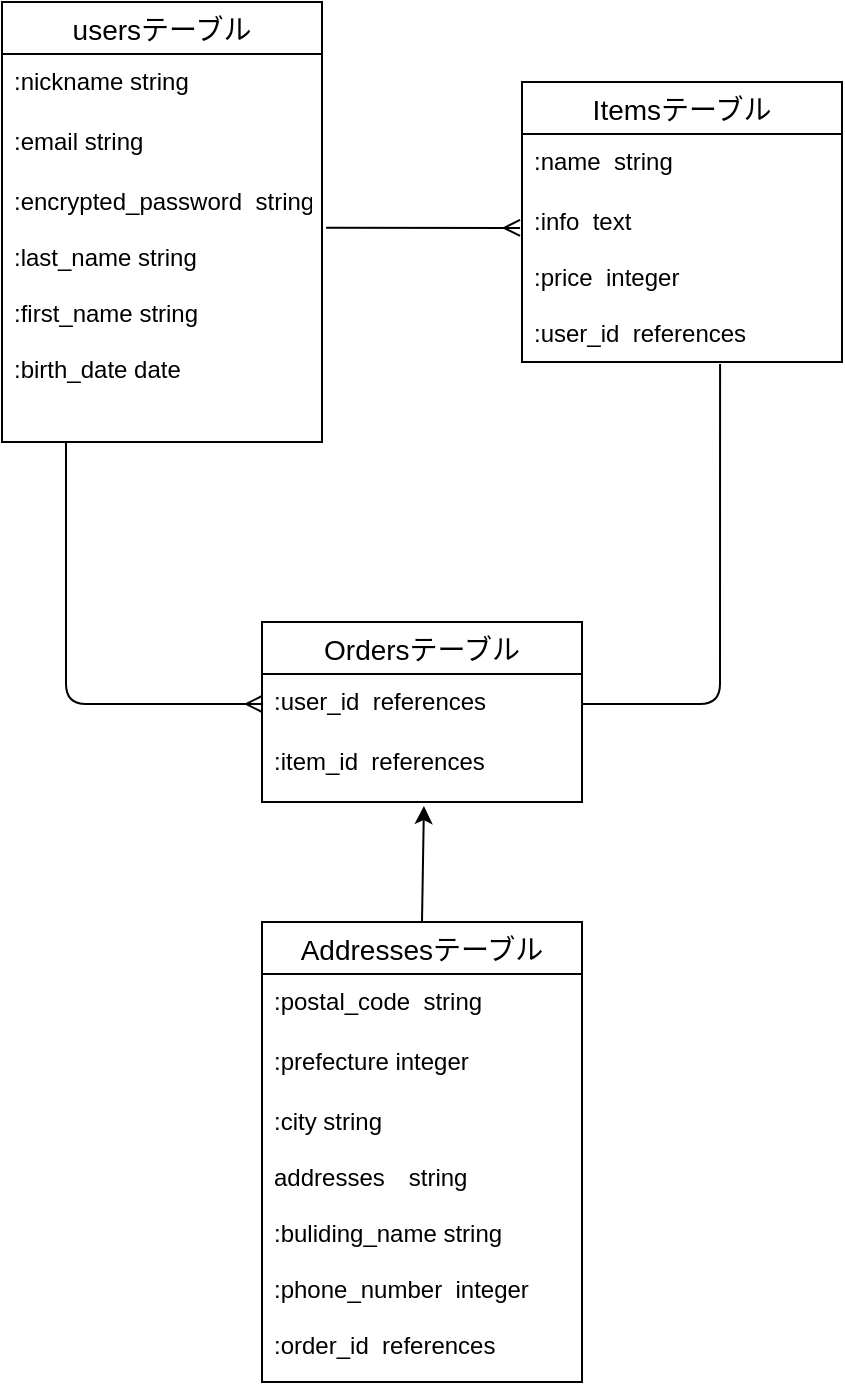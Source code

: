 <mxfile>
    <diagram id="MjtUyardWK0q4quX3gaD" name="ページ1">
        <mxGraphModel dx="1997" dy="520" grid="1" gridSize="10" guides="1" tooltips="1" connect="1" arrows="1" fold="1" page="1" pageScale="1" pageWidth="827" pageHeight="1169" math="0" shadow="0">
            <root>
                <mxCell id="0"/>
                <mxCell id="1" parent="0"/>
                <mxCell id="113" value="usersテーブル" style="swimlane;fontStyle=0;childLayout=stackLayout;horizontal=1;startSize=26;horizontalStack=0;resizeParent=1;resizeParentMax=0;resizeLast=0;collapsible=1;marginBottom=0;align=center;fontSize=14;" parent="1" vertex="1">
                    <mxGeometry x="-1000" y="120" width="160" height="220" as="geometry"/>
                </mxCell>
                <mxCell id="114" value=":nickname string" style="text;strokeColor=none;fillColor=none;spacingLeft=4;spacingRight=4;overflow=hidden;rotatable=0;points=[[0,0.5],[1,0.5]];portConstraint=eastwest;fontSize=12;" parent="113" vertex="1">
                    <mxGeometry y="26" width="160" height="30" as="geometry"/>
                </mxCell>
                <mxCell id="115" value=":email string" style="text;strokeColor=none;fillColor=none;spacingLeft=4;spacingRight=4;overflow=hidden;rotatable=0;points=[[0,0.5],[1,0.5]];portConstraint=eastwest;fontSize=12;" parent="113" vertex="1">
                    <mxGeometry y="56" width="160" height="30" as="geometry"/>
                </mxCell>
                <mxCell id="116" value=":encrypted_password  string&#10;&#10;:last_name string&#10;&#10;:first_name string&#10;&#10;:birth_date date" style="text;strokeColor=none;fillColor=none;spacingLeft=4;spacingRight=4;overflow=hidden;rotatable=0;points=[[0,0.5],[1,0.5]];portConstraint=eastwest;fontSize=12;" parent="113" vertex="1">
                    <mxGeometry y="86" width="160" height="134" as="geometry"/>
                </mxCell>
                <mxCell id="117" value="Itemsテーブル" style="swimlane;fontStyle=0;childLayout=stackLayout;horizontal=1;startSize=26;horizontalStack=0;resizeParent=1;resizeParentMax=0;resizeLast=0;collapsible=1;marginBottom=0;align=center;fontSize=14;" parent="1" vertex="1">
                    <mxGeometry x="-740" y="160" width="160" height="140" as="geometry"/>
                </mxCell>
                <mxCell id="119" value=":name  string" style="text;strokeColor=none;fillColor=none;spacingLeft=4;spacingRight=4;overflow=hidden;rotatable=0;points=[[0,0.5],[1,0.5]];portConstraint=eastwest;fontSize=12;" parent="117" vertex="1">
                    <mxGeometry y="26" width="160" height="30" as="geometry"/>
                </mxCell>
                <mxCell id="120" value=":info  text&#10;&#10;:price  integer&#10;&#10;:user_id  references&#10;" style="text;strokeColor=none;fillColor=none;spacingLeft=4;spacingRight=4;overflow=hidden;rotatable=0;points=[[0,0.5],[1,0.5]];portConstraint=eastwest;fontSize=12;" parent="117" vertex="1">
                    <mxGeometry y="56" width="160" height="84" as="geometry"/>
                </mxCell>
                <mxCell id="121" style="edgeStyle=none;html=1;exitX=1.013;exitY=0.201;exitDx=0;exitDy=0;endArrow=ERmany;endFill=0;exitPerimeter=0;entryX=-0.006;entryY=0.202;entryDx=0;entryDy=0;entryPerimeter=0;" parent="1" source="116" target="120" edge="1">
                    <mxGeometry relative="1" as="geometry">
                        <mxPoint x="-750" y="233" as="targetPoint"/>
                    </mxGeometry>
                </mxCell>
                <mxCell id="122" value="Ordersテーブル" style="swimlane;fontStyle=0;childLayout=stackLayout;horizontal=1;startSize=26;horizontalStack=0;resizeParent=1;resizeParentMax=0;resizeLast=0;collapsible=1;marginBottom=0;align=center;fontSize=14;" parent="1" vertex="1">
                    <mxGeometry x="-870" y="430" width="160" height="90" as="geometry"/>
                </mxCell>
                <mxCell id="123" value=":user_id  references&#10;         &#10;  " style="text;strokeColor=none;fillColor=none;spacingLeft=4;spacingRight=4;overflow=hidden;rotatable=0;points=[[0,0.5],[1,0.5]];portConstraint=eastwest;fontSize=12;" parent="122" vertex="1">
                    <mxGeometry y="26" width="160" height="30" as="geometry"/>
                </mxCell>
                <mxCell id="124" value=":item_id  references" style="text;strokeColor=none;fillColor=none;spacingLeft=4;spacingRight=4;overflow=hidden;rotatable=0;points=[[0,0.5],[1,0.5]];portConstraint=eastwest;fontSize=12;" parent="122" vertex="1">
                    <mxGeometry y="56" width="160" height="34" as="geometry"/>
                </mxCell>
                <mxCell id="130" style="edgeStyle=none;html=1;exitX=0.5;exitY=0;exitDx=0;exitDy=0;endArrow=ERmany;endFill=0;entryX=0.5;entryY=0;entryDx=0;entryDy=0;" parent="1" source="126" target="126" edge="1">
                    <mxGeometry relative="1" as="geometry">
                        <mxPoint x="-790" y="520" as="targetPoint"/>
                    </mxGeometry>
                </mxCell>
                <mxCell id="134" style="edgeStyle=none;html=1;entryX=0.5;entryY=0;entryDx=0;entryDy=0;exitX=0.5;exitY=0;exitDx=0;exitDy=0;" edge="1" parent="1" source="126" target="126">
                    <mxGeometry relative="1" as="geometry">
                        <mxPoint x="-790" y="540" as="targetPoint"/>
                        <mxPoint x="-730" y="570" as="sourcePoint"/>
                        <Array as="points">
                            <mxPoint x="-790" y="580"/>
                        </Array>
                    </mxGeometry>
                </mxCell>
                <mxCell id="141" style="edgeStyle=none;html=1;exitX=0.5;exitY=0;exitDx=0;exitDy=0;entryX=0.506;entryY=1.059;entryDx=0;entryDy=0;entryPerimeter=0;" edge="1" parent="1" source="126" target="124">
                    <mxGeometry relative="1" as="geometry"/>
                </mxCell>
                <mxCell id="126" value="Addressesテーブル" style="swimlane;fontStyle=0;childLayout=stackLayout;horizontal=1;startSize=26;horizontalStack=0;resizeParent=1;resizeParentMax=0;resizeLast=0;collapsible=1;marginBottom=0;align=center;fontSize=14;" parent="1" vertex="1">
                    <mxGeometry x="-870" y="580" width="160" height="230" as="geometry"/>
                </mxCell>
                <mxCell id="127" value=":postal_code  string" style="text;strokeColor=none;fillColor=none;spacingLeft=4;spacingRight=4;overflow=hidden;rotatable=0;points=[[0,0.5],[1,0.5]];portConstraint=eastwest;fontSize=12;" parent="126" vertex="1">
                    <mxGeometry y="26" width="160" height="30" as="geometry"/>
                </mxCell>
                <mxCell id="128" value=":prefecture integer" style="text;strokeColor=none;fillColor=none;spacingLeft=4;spacingRight=4;overflow=hidden;rotatable=0;points=[[0,0.5],[1,0.5]];portConstraint=eastwest;fontSize=12;" parent="126" vertex="1">
                    <mxGeometry y="56" width="160" height="30" as="geometry"/>
                </mxCell>
                <mxCell id="129" value=":city string&#10;&#10;addresses　string&#10;&#10;:buliding_name string&#10;&#10;:phone_number  integer&#10;&#10;:order_id  references" style="text;strokeColor=none;fillColor=none;spacingLeft=4;spacingRight=4;overflow=hidden;rotatable=0;points=[[0,0.5],[1,0.5]];portConstraint=eastwest;fontSize=12;" parent="126" vertex="1">
                    <mxGeometry y="86" width="160" height="144" as="geometry"/>
                </mxCell>
                <mxCell id="132" style="html=1;exitX=0;exitY=0.5;exitDx=0;exitDy=0;startArrow=ERmany;startFill=0;endArrow=none;endFill=0;entryX=0.2;entryY=1;entryDx=0;entryDy=0;entryPerimeter=0;elbow=vertical;" parent="1" source="123" target="116" edge="1">
                    <mxGeometry relative="1" as="geometry">
                        <mxPoint x="-970" y="471" as="targetPoint"/>
                        <Array as="points">
                            <mxPoint x="-968" y="471"/>
                        </Array>
                    </mxGeometry>
                </mxCell>
                <mxCell id="133" style="edgeStyle=none;html=1;exitX=1;exitY=0.5;exitDx=0;exitDy=0;entryX=0.619;entryY=1.012;entryDx=0;entryDy=0;entryPerimeter=0;startArrow=none;startFill=0;endArrow=none;endFill=0;elbow=vertical;" parent="1" source="123" target="120" edge="1">
                    <mxGeometry relative="1" as="geometry">
                        <Array as="points">
                            <mxPoint x="-641" y="471"/>
                        </Array>
                    </mxGeometry>
                </mxCell>
            </root>
        </mxGraphModel>
    </diagram>
</mxfile>